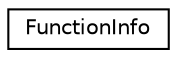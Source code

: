 digraph "Graphical Class Hierarchy"
{
 // LATEX_PDF_SIZE
  edge [fontname="Helvetica",fontsize="10",labelfontname="Helvetica",labelfontsize="10"];
  node [fontname="Helvetica",fontsize="10",shape=record];
  rankdir="LR";
  Node0 [label="FunctionInfo",height=0.2,width=0.4,color="black", fillcolor="white", style="filled",URL="$structFunctionInfo.html",tooltip=" "];
}
